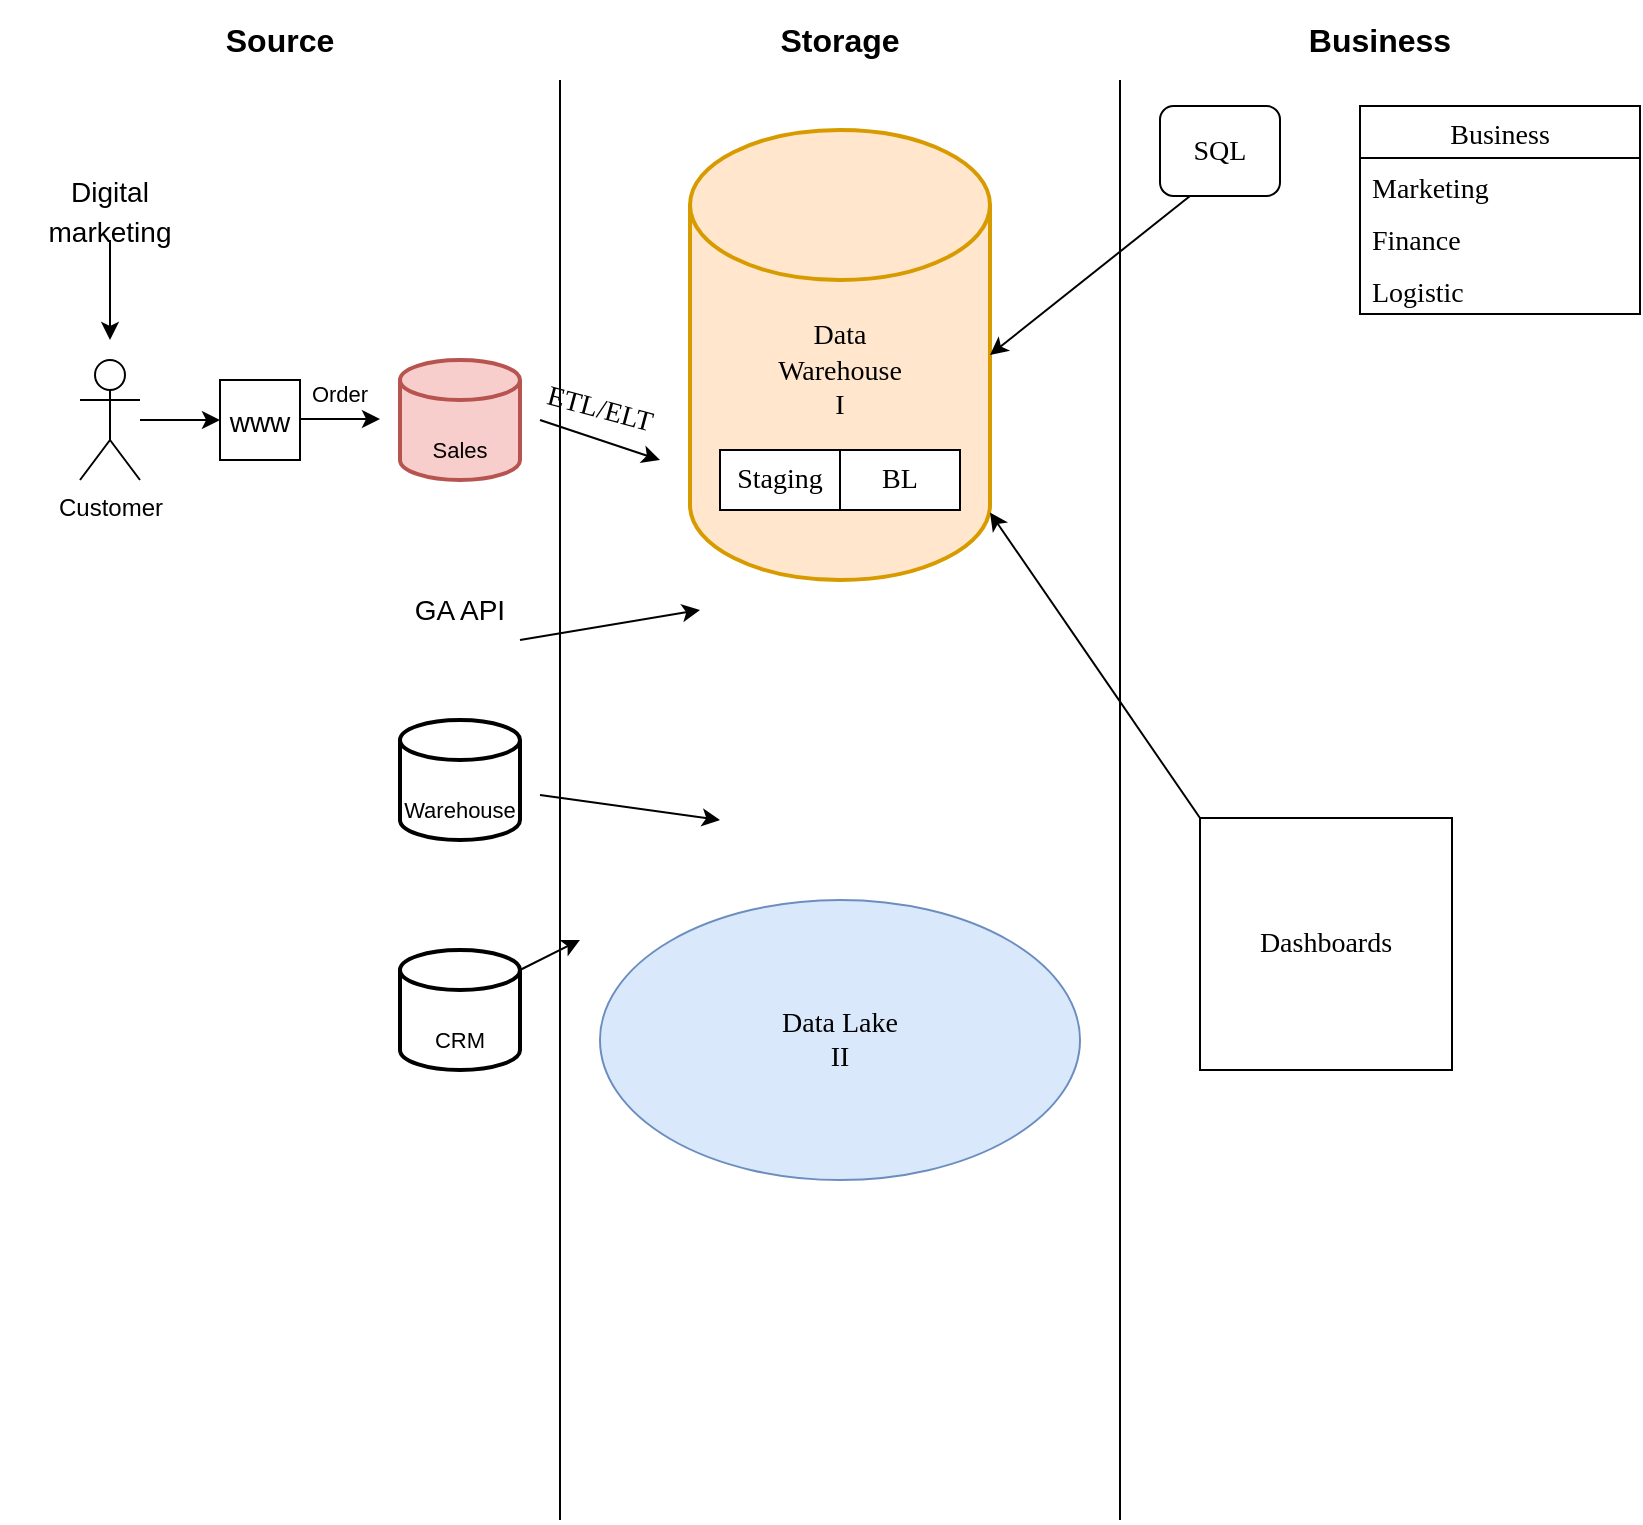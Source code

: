 <mxfile version="16.5.1" type="device"><diagram id="4ijv59BaKK_JUbSgOLH8" name="Страница 1"><mxGraphModel dx="1102" dy="937" grid="1" gridSize="10" guides="1" tooltips="1" connect="1" arrows="1" fold="1" page="1" pageScale="1" pageWidth="827" pageHeight="1169" math="0" shadow="0"><root><mxCell id="0"/><mxCell id="1" parent="0"/><mxCell id="R7j80G8aVQMNrWwlqApf-2" value="&lt;font style=&quot;font-size: 16px&quot;&gt;&lt;b&gt;Source&lt;/b&gt;&lt;/font&gt;" style="text;html=1;strokeColor=none;fillColor=none;align=center;verticalAlign=middle;whiteSpace=wrap;rounded=0;" parent="1" vertex="1"><mxGeometry y="80" width="280" height="40" as="geometry"/></mxCell><mxCell id="R7j80G8aVQMNrWwlqApf-3" value="" style="endArrow=none;html=1;rounded=0;" parent="1" edge="1"><mxGeometry width="50" height="50" relative="1" as="geometry"><mxPoint x="280" y="840" as="sourcePoint"/><mxPoint x="280" y="120" as="targetPoint"/></mxGeometry></mxCell><mxCell id="R7j80G8aVQMNrWwlqApf-4" value="" style="endArrow=none;html=1;rounded=0;" parent="1" edge="1"><mxGeometry width="50" height="50" relative="1" as="geometry"><mxPoint x="560" y="840" as="sourcePoint"/><mxPoint x="560" y="120" as="targetPoint"/></mxGeometry></mxCell><mxCell id="R7j80G8aVQMNrWwlqApf-6" value="Customer" style="shape=umlActor;verticalLabelPosition=bottom;verticalAlign=top;html=1;outlineConnect=0;" parent="1" vertex="1"><mxGeometry x="40" y="260" width="30" height="60" as="geometry"/></mxCell><mxCell id="R7j80G8aVQMNrWwlqApf-12" value="" style="strokeWidth=2;html=1;shape=mxgraph.flowchart.database;whiteSpace=wrap;fontSize=16;fillColor=#f8cecc;strokeColor=#b85450;" parent="1" vertex="1"><mxGeometry x="200" y="260" width="60" height="60" as="geometry"/></mxCell><mxCell id="R7j80G8aVQMNrWwlqApf-14" value="" style="edgeStyle=orthogonalEdgeStyle;rounded=0;orthogonalLoop=1;jettySize=auto;html=1;fontSize=16;" parent="1" source="R7j80G8aVQMNrWwlqApf-13" edge="1"><mxGeometry relative="1" as="geometry"><mxPoint x="55" y="250" as="targetPoint"/></mxGeometry></mxCell><mxCell id="R7j80G8aVQMNrWwlqApf-13" value="&lt;font style=&quot;font-size: 14px&quot;&gt;Digital marketing&lt;/font&gt;" style="text;html=1;strokeColor=none;fillColor=none;align=center;verticalAlign=middle;whiteSpace=wrap;rounded=0;fontSize=16;" parent="1" vertex="1"><mxGeometry x="25" y="170" width="60" height="30" as="geometry"/></mxCell><mxCell id="R7j80G8aVQMNrWwlqApf-15" value="" style="endArrow=classic;html=1;rounded=0;fontSize=16;" parent="1" source="R7j80G8aVQMNrWwlqApf-6" edge="1"><mxGeometry width="50" height="50" relative="1" as="geometry"><mxPoint x="390" y="490" as="sourcePoint"/><mxPoint x="110" y="290" as="targetPoint"/></mxGeometry></mxCell><mxCell id="R7j80G8aVQMNrWwlqApf-16" value="" style="whiteSpace=wrap;html=1;aspect=fixed;fontSize=16;" parent="1" vertex="1"><mxGeometry x="110" y="270" width="40" height="40" as="geometry"/></mxCell><mxCell id="R7j80G8aVQMNrWwlqApf-17" value="" style="endArrow=classic;html=1;rounded=0;fontSize=16;" parent="1" edge="1"><mxGeometry width="50" height="50" relative="1" as="geometry"><mxPoint x="150" y="289.5" as="sourcePoint"/><mxPoint x="190" y="289.5" as="targetPoint"/></mxGeometry></mxCell><mxCell id="R7j80G8aVQMNrWwlqApf-18" value="&lt;font style=&quot;font-size: 14px&quot;&gt;www&lt;/font&gt;" style="text;html=1;strokeColor=none;fillColor=none;align=center;verticalAlign=middle;whiteSpace=wrap;rounded=0;fontSize=16;" parent="1" vertex="1"><mxGeometry x="100" y="275" width="60" height="30" as="geometry"/></mxCell><mxCell id="R7j80G8aVQMNrWwlqApf-19" value="&lt;font style=&quot;font-size: 11px&quot;&gt;Order&lt;/font&gt;" style="text;html=1;strokeColor=none;fillColor=none;align=center;verticalAlign=middle;whiteSpace=wrap;rounded=0;fontSize=16;" parent="1" vertex="1"><mxGeometry x="140" y="260" width="60" height="30" as="geometry"/></mxCell><mxCell id="R7j80G8aVQMNrWwlqApf-20" value="Sales" style="text;html=1;strokeColor=none;fillColor=none;align=center;verticalAlign=middle;whiteSpace=wrap;rounded=0;fontSize=11;" parent="1" vertex="1"><mxGeometry x="200" y="290" width="60" height="30" as="geometry"/></mxCell><mxCell id="R7j80G8aVQMNrWwlqApf-21" value="" style="strokeWidth=2;html=1;shape=mxgraph.flowchart.database;whiteSpace=wrap;fontSize=16;" parent="1" vertex="1"><mxGeometry x="200" y="440" width="60" height="60" as="geometry"/></mxCell><mxCell id="R7j80G8aVQMNrWwlqApf-22" value="Warehouse" style="text;html=1;strokeColor=none;fillColor=none;align=center;verticalAlign=middle;whiteSpace=wrap;rounded=0;fontSize=11;" parent="1" vertex="1"><mxGeometry x="200" y="470" width="60" height="30" as="geometry"/></mxCell><mxCell id="R7j80G8aVQMNrWwlqApf-23" value="" style="strokeWidth=2;html=1;shape=mxgraph.flowchart.database;whiteSpace=wrap;fontSize=16;" parent="1" vertex="1"><mxGeometry x="200" y="555" width="60" height="60" as="geometry"/></mxCell><mxCell id="R7j80G8aVQMNrWwlqApf-24" value="CRM" style="text;html=1;strokeColor=none;fillColor=none;align=center;verticalAlign=middle;whiteSpace=wrap;rounded=0;fontSize=11;" parent="1" vertex="1"><mxGeometry x="200" y="585" width="60" height="30" as="geometry"/></mxCell><mxCell id="R7j80G8aVQMNrWwlqApf-26" value="GA API" style="text;html=1;strokeColor=none;fillColor=none;align=center;verticalAlign=middle;whiteSpace=wrap;rounded=0;fontSize=14;" parent="1" vertex="1"><mxGeometry x="200" y="370" width="60" height="30" as="geometry"/></mxCell><mxCell id="R7j80G8aVQMNrWwlqApf-27" value="&lt;font style=&quot;font-size: 16px&quot;&gt;&lt;b&gt;Storage&lt;/b&gt;&lt;/font&gt;" style="text;html=1;strokeColor=none;fillColor=none;align=center;verticalAlign=middle;whiteSpace=wrap;rounded=0;" parent="1" vertex="1"><mxGeometry x="280" y="80" width="280" height="40" as="geometry"/></mxCell><mxCell id="R7j80G8aVQMNrWwlqApf-28" value="" style="strokeWidth=2;html=1;shape=mxgraph.flowchart.database;whiteSpace=wrap;fontSize=16;fillColor=#ffe6cc;strokeColor=#d79b00;" parent="1" vertex="1"><mxGeometry x="345" y="145" width="150" height="225" as="geometry"/></mxCell><mxCell id="R7j80G8aVQMNrWwlqApf-29" value="&lt;font face=&quot;Times New Roman&quot;&gt;Data Warehouse&lt;br&gt;I&lt;/font&gt;" style="text;html=1;strokeColor=none;fillColor=none;align=center;verticalAlign=middle;whiteSpace=wrap;rounded=0;fontSize=14;" parent="1" vertex="1"><mxGeometry x="390" y="250" width="60" height="30" as="geometry"/></mxCell><mxCell id="R7j80G8aVQMNrWwlqApf-30" value="&lt;font style=&quot;font-size: 16px&quot;&gt;&lt;b&gt;Business&lt;/b&gt;&lt;/font&gt;" style="text;html=1;strokeColor=none;fillColor=none;align=center;verticalAlign=middle;whiteSpace=wrap;rounded=0;" parent="1" vertex="1"><mxGeometry x="560" y="80" width="260" height="40" as="geometry"/></mxCell><mxCell id="R7j80G8aVQMNrWwlqApf-31" value="&lt;span&gt;Data Lake&lt;/span&gt;&lt;br&gt;&lt;span&gt;II&lt;/span&gt;" style="ellipse;whiteSpace=wrap;html=1;fontFamily=Times New Roman;fontSize=14;fillColor=#dae8fc;strokeColor=#6c8ebf;" parent="1" vertex="1"><mxGeometry x="300" y="530" width="240" height="140" as="geometry"/></mxCell><mxCell id="R7j80G8aVQMNrWwlqApf-33" value="" style="rounded=0;whiteSpace=wrap;html=1;fontFamily=Times New Roman;fontSize=14;" parent="1" vertex="1"><mxGeometry x="360" y="305" width="120" height="30" as="geometry"/></mxCell><mxCell id="R7j80G8aVQMNrWwlqApf-34" value="" style="endArrow=none;html=1;rounded=0;fontFamily=Times New Roman;fontSize=14;entryX=0.5;entryY=0;entryDx=0;entryDy=0;exitX=0.5;exitY=1;exitDx=0;exitDy=0;" parent="1" source="R7j80G8aVQMNrWwlqApf-33" target="R7j80G8aVQMNrWwlqApf-33" edge="1"><mxGeometry width="50" height="50" relative="1" as="geometry"><mxPoint x="420" y="330" as="sourcePoint"/><mxPoint x="470" y="430" as="targetPoint"/></mxGeometry></mxCell><mxCell id="R7j80G8aVQMNrWwlqApf-35" value="" style="endArrow=classic;html=1;rounded=0;fontFamily=Times New Roman;fontSize=14;" parent="1" edge="1"><mxGeometry width="50" height="50" relative="1" as="geometry"><mxPoint x="270" y="290" as="sourcePoint"/><mxPoint x="330" y="310" as="targetPoint"/><Array as="points"><mxPoint x="300" y="300"/></Array></mxGeometry></mxCell><mxCell id="R7j80G8aVQMNrWwlqApf-36" value="" style="endArrow=classic;html=1;rounded=0;fontFamily=Times New Roman;fontSize=14;exitX=1;exitY=1;exitDx=0;exitDy=0;" parent="1" source="R7j80G8aVQMNrWwlqApf-26" edge="1"><mxGeometry width="50" height="50" relative="1" as="geometry"><mxPoint x="390" y="500" as="sourcePoint"/><mxPoint x="350" y="385" as="targetPoint"/></mxGeometry></mxCell><mxCell id="R7j80G8aVQMNrWwlqApf-37" value="" style="endArrow=classic;html=1;rounded=0;fontFamily=Times New Roman;fontSize=14;exitX=1;exitY=1;exitDx=0;exitDy=0;" parent="1" edge="1"><mxGeometry width="50" height="50" relative="1" as="geometry"><mxPoint x="270" y="477.5" as="sourcePoint"/><mxPoint x="360" y="490" as="targetPoint"/></mxGeometry></mxCell><mxCell id="R7j80G8aVQMNrWwlqApf-38" value="" style="endArrow=classic;html=1;rounded=0;fontFamily=Times New Roman;fontSize=14;" parent="1" edge="1"><mxGeometry width="50" height="50" relative="1" as="geometry"><mxPoint x="260" y="565" as="sourcePoint"/><mxPoint x="290" y="550" as="targetPoint"/></mxGeometry></mxCell><mxCell id="R7j80G8aVQMNrWwlqApf-39" value="Staging" style="text;html=1;strokeColor=none;fillColor=none;align=center;verticalAlign=middle;whiteSpace=wrap;rounded=0;fontFamily=Times New Roman;fontSize=14;" parent="1" vertex="1"><mxGeometry x="360" y="305" width="60" height="30" as="geometry"/></mxCell><mxCell id="R7j80G8aVQMNrWwlqApf-40" value="BL" style="text;html=1;strokeColor=none;fillColor=none;align=center;verticalAlign=middle;whiteSpace=wrap;rounded=0;fontFamily=Times New Roman;fontSize=14;" parent="1" vertex="1"><mxGeometry x="420" y="305" width="60" height="30" as="geometry"/></mxCell><mxCell id="R7j80G8aVQMNrWwlqApf-41" value="Business" style="swimlane;fontStyle=0;childLayout=stackLayout;horizontal=1;startSize=26;fillColor=none;horizontalStack=0;resizeParent=1;resizeParentMax=0;resizeLast=0;collapsible=1;marginBottom=0;fontFamily=Times New Roman;fontSize=14;" parent="1" vertex="1"><mxGeometry x="680" y="133" width="140" height="104" as="geometry"/></mxCell><mxCell id="R7j80G8aVQMNrWwlqApf-42" value="Marketing" style="text;strokeColor=none;fillColor=none;align=left;verticalAlign=top;spacingLeft=4;spacingRight=4;overflow=hidden;rotatable=0;points=[[0,0.5],[1,0.5]];portConstraint=eastwest;fontFamily=Times New Roman;fontSize=14;" parent="R7j80G8aVQMNrWwlqApf-41" vertex="1"><mxGeometry y="26" width="140" height="26" as="geometry"/></mxCell><mxCell id="R7j80G8aVQMNrWwlqApf-43" value="Finance" style="text;strokeColor=none;fillColor=none;align=left;verticalAlign=top;spacingLeft=4;spacingRight=4;overflow=hidden;rotatable=0;points=[[0,0.5],[1,0.5]];portConstraint=eastwest;fontFamily=Times New Roman;fontSize=14;" parent="R7j80G8aVQMNrWwlqApf-41" vertex="1"><mxGeometry y="52" width="140" height="26" as="geometry"/></mxCell><mxCell id="R7j80G8aVQMNrWwlqApf-44" value="Logistic" style="text;strokeColor=none;fillColor=none;align=left;verticalAlign=top;spacingLeft=4;spacingRight=4;overflow=hidden;rotatable=0;points=[[0,0.5],[1,0.5]];portConstraint=eastwest;fontFamily=Times New Roman;fontSize=14;" parent="R7j80G8aVQMNrWwlqApf-41" vertex="1"><mxGeometry y="78" width="140" height="26" as="geometry"/></mxCell><mxCell id="R7j80G8aVQMNrWwlqApf-45" value="SQL" style="rounded=1;whiteSpace=wrap;html=1;fontFamily=Times New Roman;fontSize=14;" parent="1" vertex="1"><mxGeometry x="580" y="133" width="60" height="45" as="geometry"/></mxCell><mxCell id="R7j80G8aVQMNrWwlqApf-47" value="Dashboards" style="whiteSpace=wrap;html=1;aspect=fixed;fontFamily=Times New Roman;fontSize=14;" parent="1" vertex="1"><mxGeometry x="600" y="489" width="126" height="126" as="geometry"/></mxCell><mxCell id="R7j80G8aVQMNrWwlqApf-50" value="ETL/ELT" style="text;html=1;strokeColor=none;fillColor=none;align=center;verticalAlign=middle;whiteSpace=wrap;rounded=0;fontFamily=Times New Roman;fontSize=14;rotation=15;" parent="1" vertex="1"><mxGeometry x="270" y="270" width="60" height="30" as="geometry"/></mxCell><mxCell id="qgU3qegcUa9zsN9vNHUv-1" value="" style="endArrow=classic;html=1;rounded=0;exitX=0.25;exitY=1;exitDx=0;exitDy=0;entryX=1;entryY=0.5;entryDx=0;entryDy=0;entryPerimeter=0;" edge="1" parent="1" source="R7j80G8aVQMNrWwlqApf-45" target="R7j80G8aVQMNrWwlqApf-28"><mxGeometry width="50" height="50" relative="1" as="geometry"><mxPoint x="390" y="500" as="sourcePoint"/><mxPoint x="440" y="450" as="targetPoint"/></mxGeometry></mxCell><mxCell id="qgU3qegcUa9zsN9vNHUv-4" value="" style="endArrow=classic;html=1;rounded=0;exitX=0;exitY=0;exitDx=0;exitDy=0;entryX=1;entryY=0.85;entryDx=0;entryDy=0;entryPerimeter=0;" edge="1" parent="1" source="R7j80G8aVQMNrWwlqApf-47" target="R7j80G8aVQMNrWwlqApf-28"><mxGeometry width="50" height="50" relative="1" as="geometry"><mxPoint x="390" y="500" as="sourcePoint"/><mxPoint x="440" y="450" as="targetPoint"/></mxGeometry></mxCell></root></mxGraphModel></diagram></mxfile>